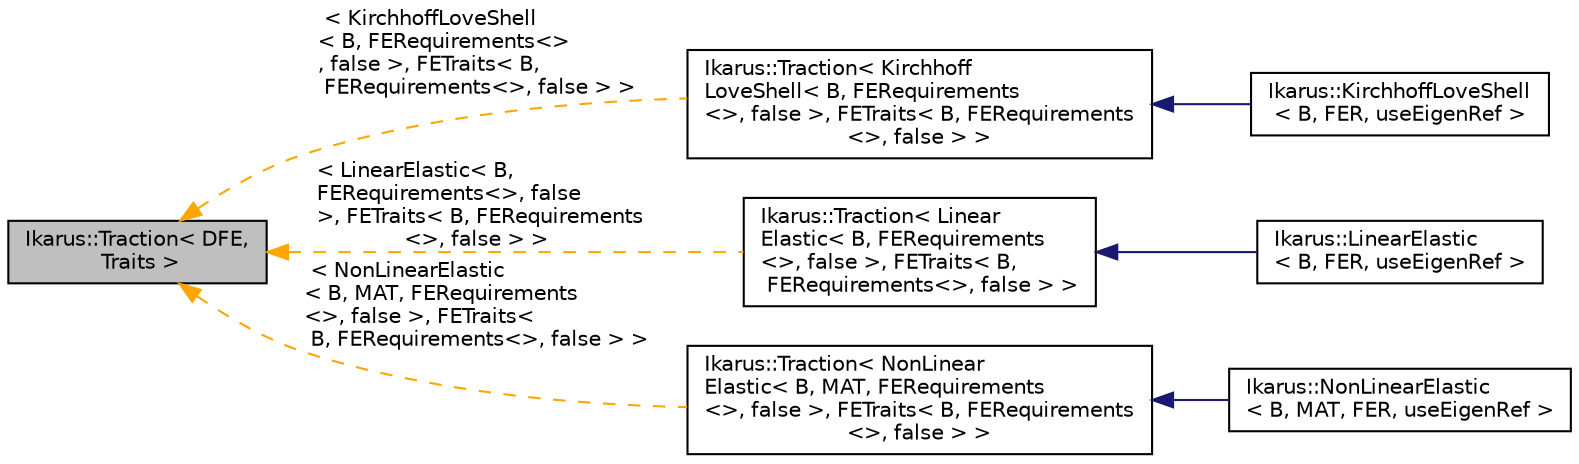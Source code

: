 digraph "Ikarus::Traction&lt; DFE, Traits &gt;"
{
 // LATEX_PDF_SIZE
  edge [fontname="Helvetica",fontsize="10",labelfontname="Helvetica",labelfontsize="10"];
  node [fontname="Helvetica",fontsize="10",shape=record];
  rankdir="LR";
  Node1 [label="Ikarus::Traction\< DFE,\l Traits \>",height=0.2,width=0.4,color="black", fillcolor="grey75", style="filled", fontcolor="black",tooltip="Traction class represents distributed traction load that can be applied."];
  Node1 -> Node2 [dir="back",color="orange",fontsize="10",style="dashed",label=" \< KirchhoffLoveShell\l\< B, FERequirements\<\>\l, false \>, FETraits\< B,\l FERequirements\<\>, false \> \>" ];
  Node2 [label="Ikarus::Traction\< Kirchhoff\lLoveShell\< B, FERequirements\l\<\>, false \>, FETraits\< B, FERequirements\l\<\>, false \> \>",height=0.2,width=0.4,color="black", fillcolor="white", style="filled",URL="$a01302.html",tooltip=" "];
  Node2 -> Node3 [dir="back",color="midnightblue",fontsize="10",style="solid"];
  Node3 [label="Ikarus::KirchhoffLoveShell\l\< B, FER, useEigenRef \>",height=0.2,width=0.4,color="black", fillcolor="white", style="filled",URL="$a01290.html",tooltip="Kirchhoff-Love shell finite element class."];
  Node1 -> Node4 [dir="back",color="orange",fontsize="10",style="dashed",label=" \< LinearElastic\< B,\l FERequirements\<\>, false\l \>, FETraits\< B, FERequirements\l\<\>, false \> \>" ];
  Node4 [label="Ikarus::Traction\< Linear\lElastic\< B, FERequirements\l\<\>, false \>, FETraits\< B,\l FERequirements\<\>, false \> \>",height=0.2,width=0.4,color="black", fillcolor="white", style="filled",URL="$a01302.html",tooltip=" "];
  Node4 -> Node5 [dir="back",color="midnightblue",fontsize="10",style="solid"];
  Node5 [label="Ikarus::LinearElastic\l\< B, FER, useEigenRef \>",height=0.2,width=0.4,color="black", fillcolor="white", style="filled",URL="$a01298.html",tooltip="LinearElastic class represents a linear elastic finite element."];
  Node1 -> Node6 [dir="back",color="orange",fontsize="10",style="dashed",label=" \< NonLinearElastic\l\< B, MAT, FERequirements\l\<\>, false \>, FETraits\<\l B, FERequirements\<\>, false \> \>" ];
  Node6 [label="Ikarus::Traction\< NonLinear\lElastic\< B, MAT, FERequirements\l\<\>, false \>, FETraits\< B, FERequirements\l\<\>, false \> \>",height=0.2,width=0.4,color="black", fillcolor="white", style="filled",URL="$a01302.html",tooltip=" "];
  Node6 -> Node7 [dir="back",color="midnightblue",fontsize="10",style="solid"];
  Node7 [label="Ikarus::NonLinearElastic\l\< B, MAT, FER, useEigenRef \>",height=0.2,width=0.4,color="black", fillcolor="white", style="filled",URL="$a01338.html",tooltip="NonLinearElastic class represents a non-linear elastic finite element."];
}
